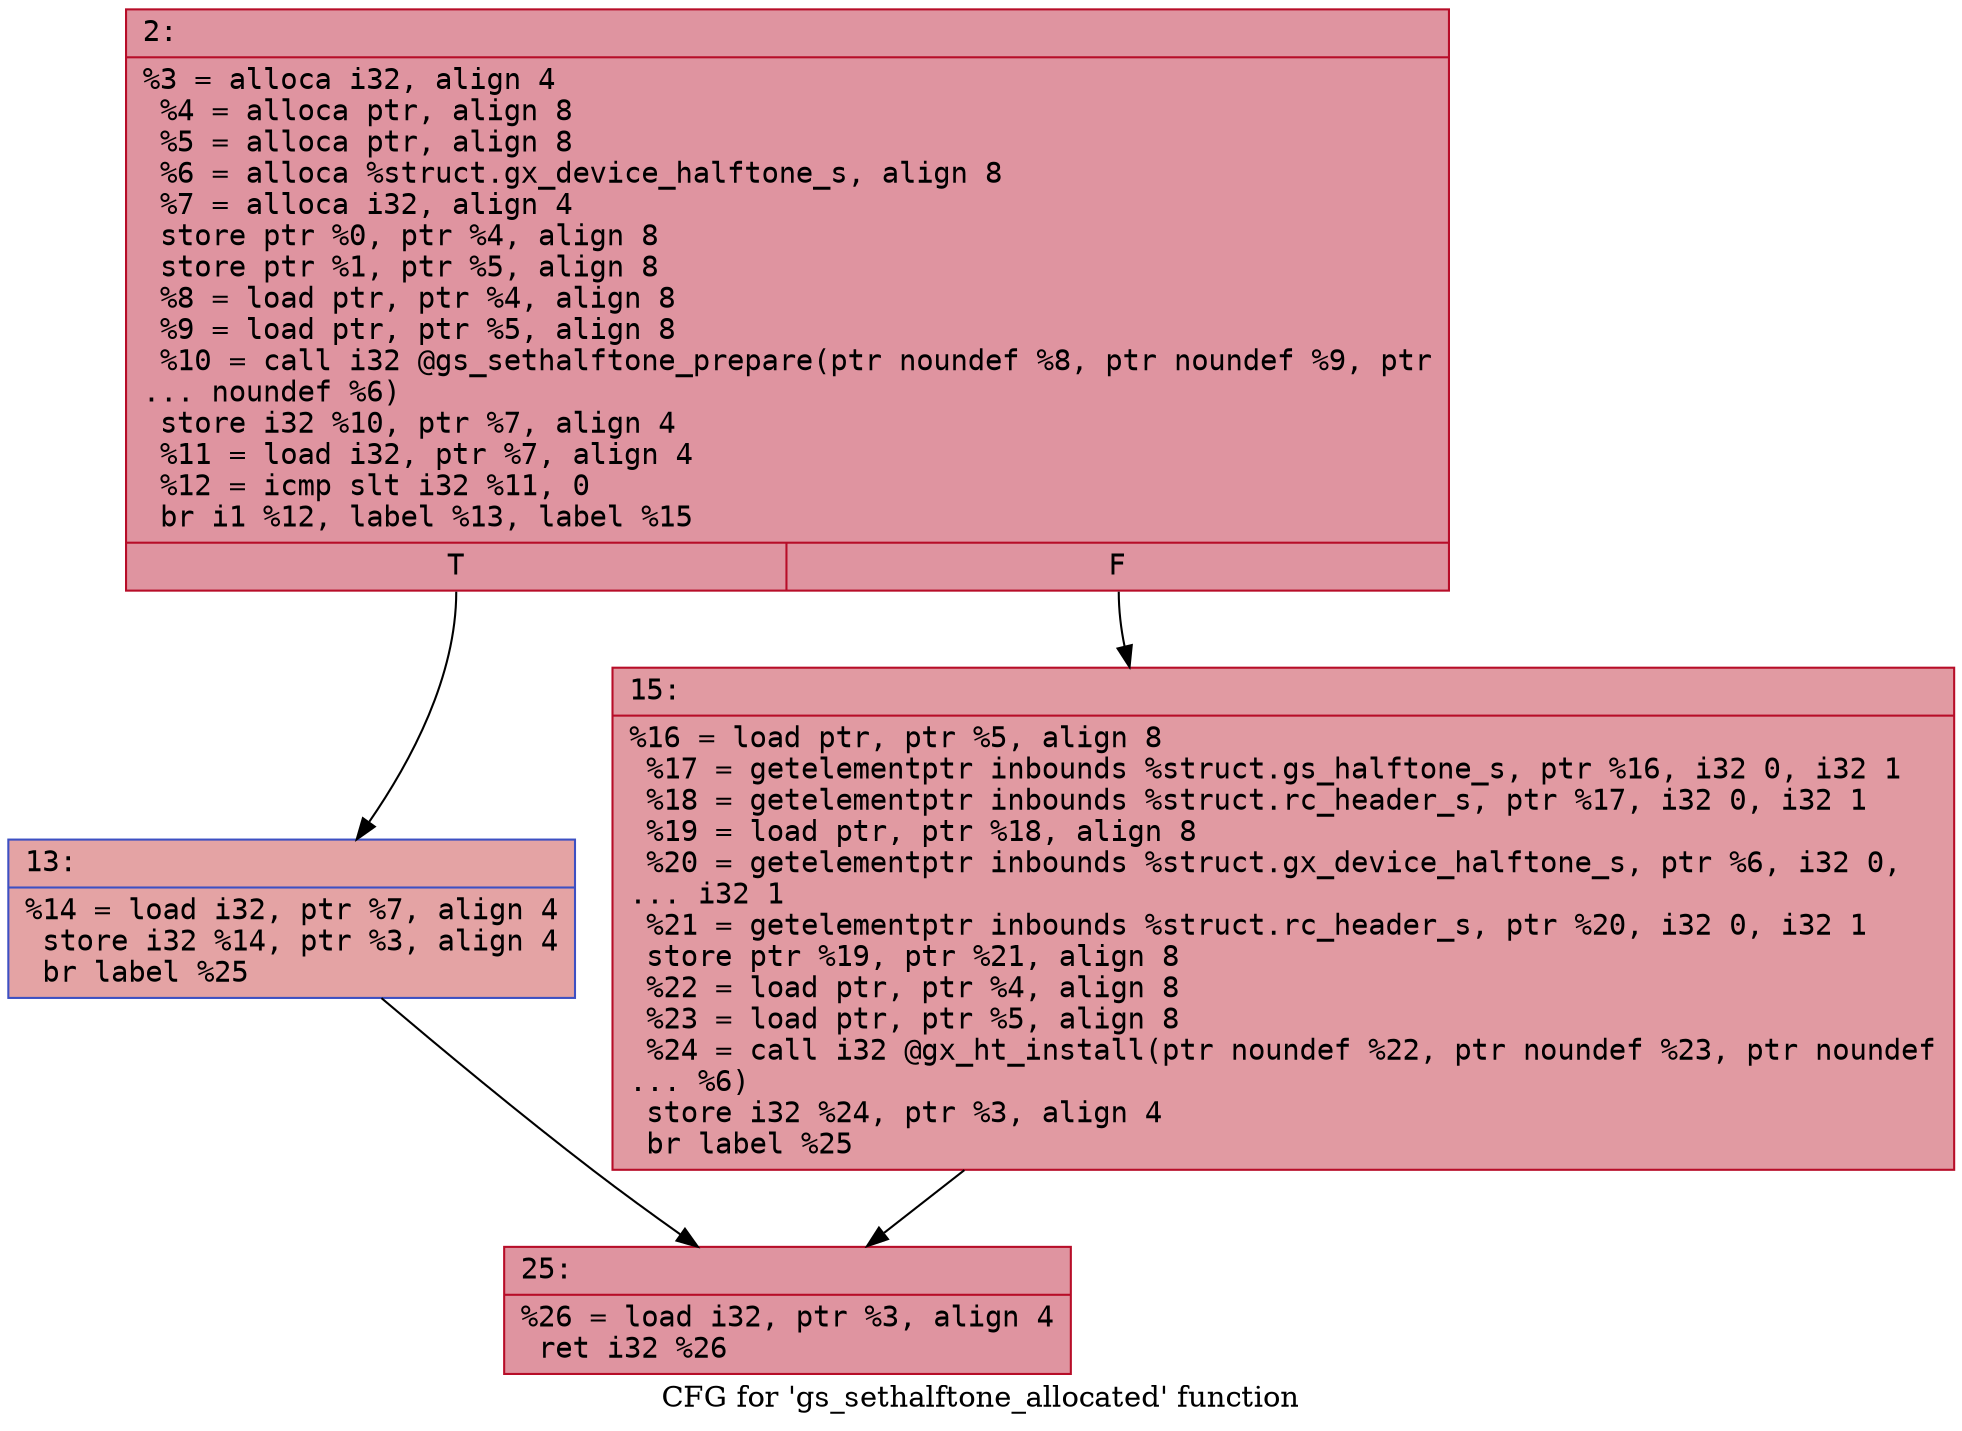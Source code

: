 digraph "CFG for 'gs_sethalftone_allocated' function" {
	label="CFG for 'gs_sethalftone_allocated' function";

	Node0x6000013beb70 [shape=record,color="#b70d28ff", style=filled, fillcolor="#b70d2870" fontname="Courier",label="{2:\l|  %3 = alloca i32, align 4\l  %4 = alloca ptr, align 8\l  %5 = alloca ptr, align 8\l  %6 = alloca %struct.gx_device_halftone_s, align 8\l  %7 = alloca i32, align 4\l  store ptr %0, ptr %4, align 8\l  store ptr %1, ptr %5, align 8\l  %8 = load ptr, ptr %4, align 8\l  %9 = load ptr, ptr %5, align 8\l  %10 = call i32 @gs_sethalftone_prepare(ptr noundef %8, ptr noundef %9, ptr\l... noundef %6)\l  store i32 %10, ptr %7, align 4\l  %11 = load i32, ptr %7, align 4\l  %12 = icmp slt i32 %11, 0\l  br i1 %12, label %13, label %15\l|{<s0>T|<s1>F}}"];
	Node0x6000013beb70:s0 -> Node0x6000013bebc0[tooltip="2 -> 13\nProbability 37.50%" ];
	Node0x6000013beb70:s1 -> Node0x6000013bec10[tooltip="2 -> 15\nProbability 62.50%" ];
	Node0x6000013bebc0 [shape=record,color="#3d50c3ff", style=filled, fillcolor="#c32e3170" fontname="Courier",label="{13:\l|  %14 = load i32, ptr %7, align 4\l  store i32 %14, ptr %3, align 4\l  br label %25\l}"];
	Node0x6000013bebc0 -> Node0x6000013bec60[tooltip="13 -> 25\nProbability 100.00%" ];
	Node0x6000013bec10 [shape=record,color="#b70d28ff", style=filled, fillcolor="#bb1b2c70" fontname="Courier",label="{15:\l|  %16 = load ptr, ptr %5, align 8\l  %17 = getelementptr inbounds %struct.gs_halftone_s, ptr %16, i32 0, i32 1\l  %18 = getelementptr inbounds %struct.rc_header_s, ptr %17, i32 0, i32 1\l  %19 = load ptr, ptr %18, align 8\l  %20 = getelementptr inbounds %struct.gx_device_halftone_s, ptr %6, i32 0,\l... i32 1\l  %21 = getelementptr inbounds %struct.rc_header_s, ptr %20, i32 0, i32 1\l  store ptr %19, ptr %21, align 8\l  %22 = load ptr, ptr %4, align 8\l  %23 = load ptr, ptr %5, align 8\l  %24 = call i32 @gx_ht_install(ptr noundef %22, ptr noundef %23, ptr noundef\l... %6)\l  store i32 %24, ptr %3, align 4\l  br label %25\l}"];
	Node0x6000013bec10 -> Node0x6000013bec60[tooltip="15 -> 25\nProbability 100.00%" ];
	Node0x6000013bec60 [shape=record,color="#b70d28ff", style=filled, fillcolor="#b70d2870" fontname="Courier",label="{25:\l|  %26 = load i32, ptr %3, align 4\l  ret i32 %26\l}"];
}
